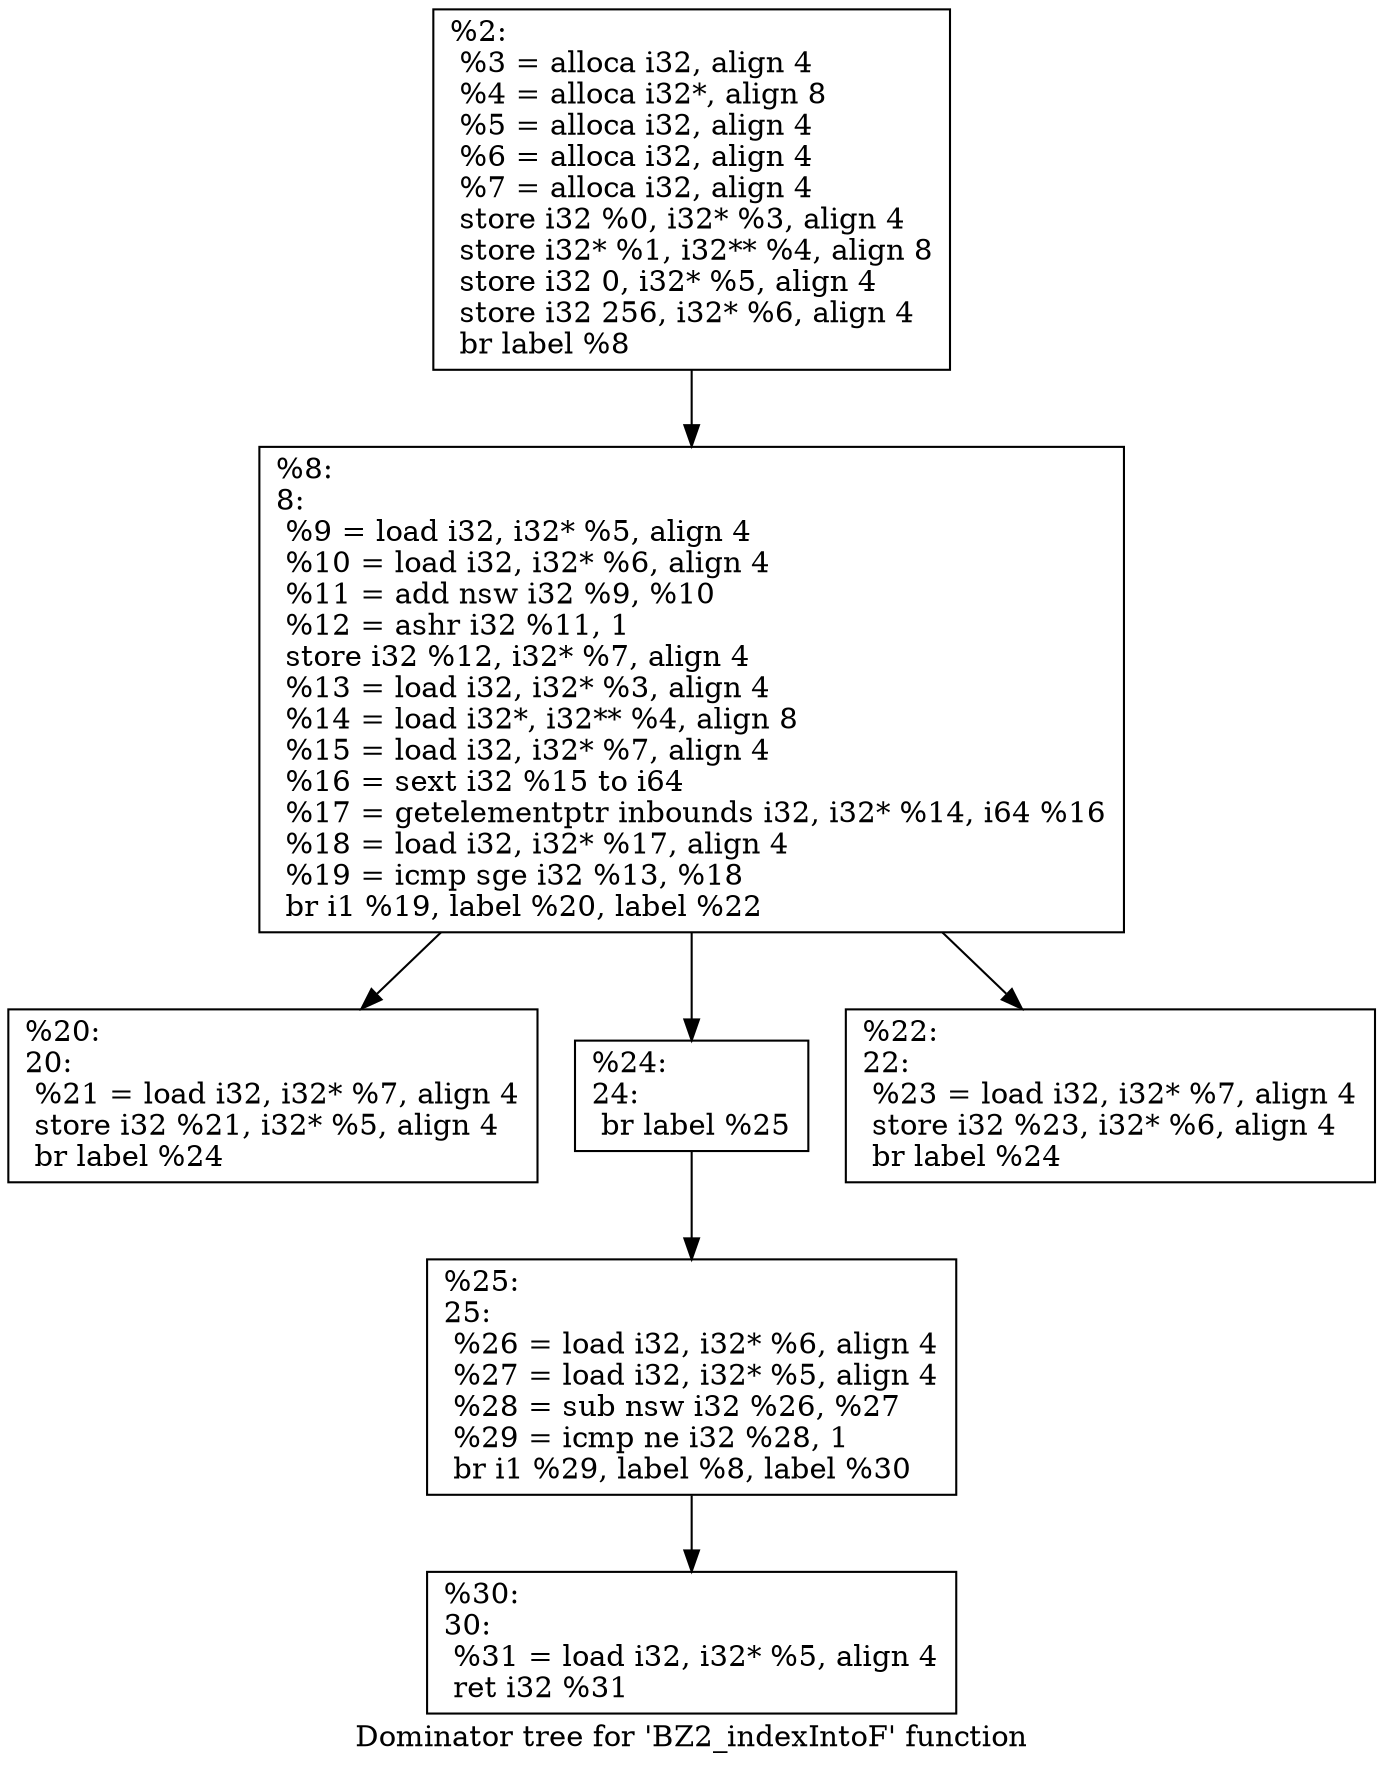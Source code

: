 digraph "Dominator tree for 'BZ2_indexIntoF' function" {
	label="Dominator tree for 'BZ2_indexIntoF' function";

	Node0xdaf610 [shape=record,label="{%2:\l  %3 = alloca i32, align 4\l  %4 = alloca i32*, align 8\l  %5 = alloca i32, align 4\l  %6 = alloca i32, align 4\l  %7 = alloca i32, align 4\l  store i32 %0, i32* %3, align 4\l  store i32* %1, i32** %4, align 8\l  store i32 0, i32* %5, align 4\l  store i32 256, i32* %6, align 4\l  br label %8\l}"];
	Node0xdaf610 -> Node0xda8f40;
	Node0xda8f40 [shape=record,label="{%8:\l8:                                                \l  %9 = load i32, i32* %5, align 4\l  %10 = load i32, i32* %6, align 4\l  %11 = add nsw i32 %9, %10\l  %12 = ashr i32 %11, 1\l  store i32 %12, i32* %7, align 4\l  %13 = load i32, i32* %3, align 4\l  %14 = load i32*, i32** %4, align 8\l  %15 = load i32, i32* %7, align 4\l  %16 = sext i32 %15 to i64\l  %17 = getelementptr inbounds i32, i32* %14, i64 %16\l  %18 = load i32, i32* %17, align 4\l  %19 = icmp sge i32 %13, %18\l  br i1 %19, label %20, label %22\l}"];
	Node0xda8f40 -> Node0xdabc20;
	Node0xda8f40 -> Node0x9e33e0;
	Node0xda8f40 -> Node0xcaee50;
	Node0xdabc20 [shape=record,label="{%20:\l20:                                               \l  %21 = load i32, i32* %7, align 4\l  store i32 %21, i32* %5, align 4\l  br label %24\l}"];
	Node0x9e33e0 [shape=record,label="{%24:\l24:                                               \l  br label %25\l}"];
	Node0x9e33e0 -> Node0xda47e0;
	Node0xda47e0 [shape=record,label="{%25:\l25:                                               \l  %26 = load i32, i32* %6, align 4\l  %27 = load i32, i32* %5, align 4\l  %28 = sub nsw i32 %26, %27\l  %29 = icmp ne i32 %28, 1\l  br i1 %29, label %8, label %30\l}"];
	Node0xda47e0 -> Node0xdaf470;
	Node0xdaf470 [shape=record,label="{%30:\l30:                                               \l  %31 = load i32, i32* %5, align 4\l  ret i32 %31\l}"];
	Node0xcaee50 [shape=record,label="{%22:\l22:                                               \l  %23 = load i32, i32* %7, align 4\l  store i32 %23, i32* %6, align 4\l  br label %24\l}"];
}
